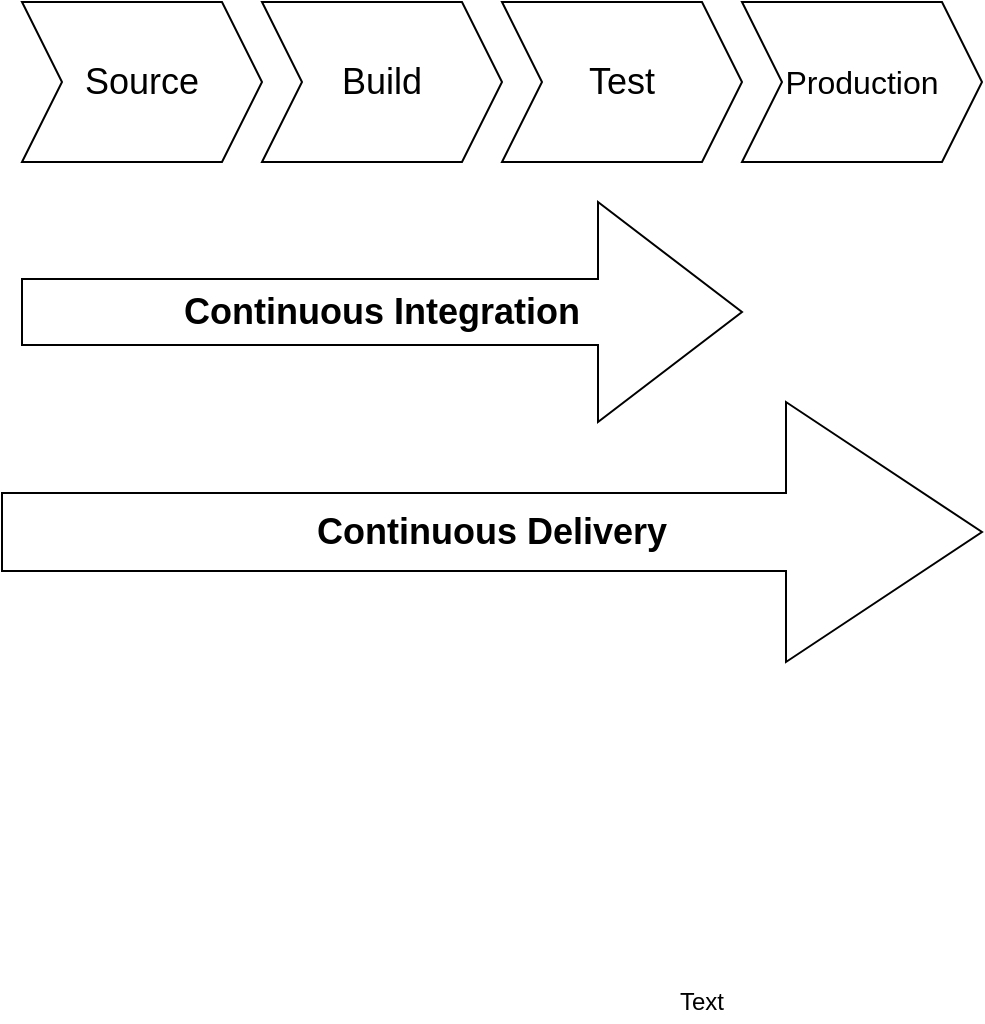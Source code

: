 <mxfile version="14.8.6" type="github">
  <diagram id="AftbXou0pc3vfyo0zP3o" name="Page-1">
    <mxGraphModel dx="1426" dy="1874" grid="1" gridSize="10" guides="1" tooltips="1" connect="1" arrows="1" fold="1" page="1" pageScale="1" pageWidth="850" pageHeight="1100" math="0" shadow="0">
      <root>
        <mxCell id="0" />
        <mxCell id="1" parent="0" />
        <mxCell id="i0SEawwarpiQ7QVsPoZW-1" value="&lt;font style=&quot;font-size: 18px&quot;&gt;Source&lt;/font&gt;" style="shape=step;perimeter=stepPerimeter;whiteSpace=wrap;html=1;fixedSize=1;" vertex="1" parent="1">
          <mxGeometry x="80" y="450" width="120" height="80" as="geometry" />
        </mxCell>
        <mxCell id="i0SEawwarpiQ7QVsPoZW-2" value="&lt;font style=&quot;font-size: 18px&quot;&gt;Build&lt;/font&gt;" style="shape=step;perimeter=stepPerimeter;whiteSpace=wrap;html=1;fixedSize=1;" vertex="1" parent="1">
          <mxGeometry x="200" y="450" width="120" height="80" as="geometry" />
        </mxCell>
        <mxCell id="i0SEawwarpiQ7QVsPoZW-3" value="&lt;font style=&quot;font-size: 18px&quot;&gt;Test&lt;/font&gt;" style="shape=step;perimeter=stepPerimeter;whiteSpace=wrap;html=1;fixedSize=1;" vertex="1" parent="1">
          <mxGeometry x="320" y="450" width="120" height="80" as="geometry" />
        </mxCell>
        <mxCell id="i0SEawwarpiQ7QVsPoZW-4" value="&lt;font style=&quot;font-size: 16px&quot;&gt;Production&lt;/font&gt;" style="shape=step;perimeter=stepPerimeter;whiteSpace=wrap;html=1;fixedSize=1;fontSize=16;" vertex="1" parent="1">
          <mxGeometry x="440" y="450" width="120" height="80" as="geometry" />
        </mxCell>
        <mxCell id="i0SEawwarpiQ7QVsPoZW-5" value="Text" style="text;html=1;strokeColor=none;fillColor=none;align=center;verticalAlign=middle;whiteSpace=wrap;rounded=0;" vertex="1" parent="1">
          <mxGeometry x="400" y="940" width="40" height="20" as="geometry" />
        </mxCell>
        <mxCell id="i0SEawwarpiQ7QVsPoZW-6" value="&lt;font style=&quot;font-size: 18px&quot;&gt;&lt;b&gt;Continuous Integration&lt;/b&gt;&lt;/font&gt;" style="shape=singleArrow;whiteSpace=wrap;html=1;" vertex="1" parent="1">
          <mxGeometry x="80" y="550" width="360" height="110" as="geometry" />
        </mxCell>
        <mxCell id="i0SEawwarpiQ7QVsPoZW-7" value="&lt;font style=&quot;font-size: 18px&quot;&gt;&lt;b&gt;Continuous Delivery&lt;/b&gt;&lt;/font&gt;" style="shape=singleArrow;whiteSpace=wrap;html=1;" vertex="1" parent="1">
          <mxGeometry x="70" y="650" width="490" height="130" as="geometry" />
        </mxCell>
      </root>
    </mxGraphModel>
  </diagram>
</mxfile>
